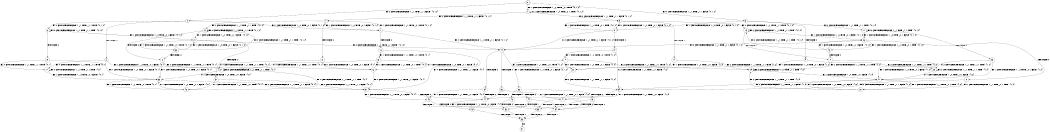 digraph BCG {
size = "7, 10.5";
center = TRUE;
node [shape = circle];
0 [peripheries = 2];
0 -> 1 [label = "EX !1 !ATOMIC_EXCH_BRANCH (1, +0, TRUE, +0, 1, TRUE) !{0, 1, 2}"];
0 -> 2 [label = "EX !2 !ATOMIC_EXCH_BRANCH (1, +1, TRUE, +1, 1, FALSE) !{0, 1, 2}"];
0 -> 3 [label = "EX !0 !ATOMIC_EXCH_BRANCH (1, +1, TRUE, +1, 1, FALSE) !{0, 1, 2}"];
1 -> 4 [label = "EX !2 !ATOMIC_EXCH_BRANCH (1, +1, TRUE, +1, 1, FALSE) !{0, 1, 2}"];
1 -> 5 [label = "EX !0 !ATOMIC_EXCH_BRANCH (1, +1, TRUE, +1, 1, FALSE) !{0, 1, 2}"];
1 -> 1 [label = "EX !1 !ATOMIC_EXCH_BRANCH (1, +0, TRUE, +0, 1, TRUE) !{0, 1, 2}"];
2 -> 6 [label = "TERMINATE !2"];
2 -> 7 [label = "EX !1 !ATOMIC_EXCH_BRANCH (1, +0, TRUE, +0, 1, FALSE) !{0, 1, 2}"];
2 -> 8 [label = "EX !0 !ATOMIC_EXCH_BRANCH (1, +1, TRUE, +1, 1, TRUE) !{0, 1, 2}"];
3 -> 9 [label = "TERMINATE !0"];
3 -> 10 [label = "EX !1 !ATOMIC_EXCH_BRANCH (1, +0, TRUE, +0, 1, FALSE) !{0, 1, 2}"];
3 -> 11 [label = "EX !2 !ATOMIC_EXCH_BRANCH (1, +1, TRUE, +1, 1, TRUE) !{0, 1, 2}"];
4 -> 12 [label = "TERMINATE !2"];
4 -> 13 [label = "EX !0 !ATOMIC_EXCH_BRANCH (1, +1, TRUE, +1, 1, TRUE) !{0, 1, 2}"];
4 -> 7 [label = "EX !1 !ATOMIC_EXCH_BRANCH (1, +0, TRUE, +0, 1, FALSE) !{0, 1, 2}"];
5 -> 14 [label = "TERMINATE !0"];
5 -> 15 [label = "EX !2 !ATOMIC_EXCH_BRANCH (1, +1, TRUE, +1, 1, TRUE) !{0, 1, 2}"];
5 -> 10 [label = "EX !1 !ATOMIC_EXCH_BRANCH (1, +0, TRUE, +0, 1, FALSE) !{0, 1, 2}"];
6 -> 16 [label = "EX !1 !ATOMIC_EXCH_BRANCH (1, +0, TRUE, +0, 1, FALSE) !{0, 1}"];
6 -> 17 [label = "EX !0 !ATOMIC_EXCH_BRANCH (1, +1, TRUE, +1, 1, TRUE) !{0, 1}"];
7 -> 18 [label = "TERMINATE !2"];
7 -> 19 [label = "EX !0 !ATOMIC_EXCH_BRANCH (1, +1, TRUE, +1, 1, FALSE) !{0, 1, 2}"];
7 -> 4 [label = "EX !1 !ATOMIC_EXCH_BRANCH (1, +1, TRUE, +0, 1, TRUE) !{0, 1, 2}"];
8 -> 20 [label = "TERMINATE !2"];
8 -> 21 [label = "EX !1 !ATOMIC_EXCH_BRANCH (1, +0, TRUE, +0, 1, FALSE) !{0, 1, 2}"];
8 -> 8 [label = "EX !0 !ATOMIC_EXCH_BRANCH (1, +1, TRUE, +1, 1, TRUE) !{0, 1, 2}"];
9 -> 22 [label = "EX !1 !ATOMIC_EXCH_BRANCH (1, +0, TRUE, +0, 1, FALSE) !{1, 2}"];
9 -> 23 [label = "EX !2 !ATOMIC_EXCH_BRANCH (1, +1, TRUE, +1, 1, TRUE) !{1, 2}"];
10 -> 24 [label = "TERMINATE !0"];
10 -> 19 [label = "EX !2 !ATOMIC_EXCH_BRANCH (1, +1, TRUE, +1, 1, FALSE) !{0, 1, 2}"];
10 -> 5 [label = "EX !1 !ATOMIC_EXCH_BRANCH (1, +1, TRUE, +0, 1, TRUE) !{0, 1, 2}"];
11 -> 25 [label = "TERMINATE !0"];
11 -> 26 [label = "EX !1 !ATOMIC_EXCH_BRANCH (1, +0, TRUE, +0, 1, FALSE) !{0, 1, 2}"];
11 -> 11 [label = "EX !2 !ATOMIC_EXCH_BRANCH (1, +1, TRUE, +1, 1, TRUE) !{0, 1, 2}"];
12 -> 27 [label = "EX !0 !ATOMIC_EXCH_BRANCH (1, +1, TRUE, +1, 1, TRUE) !{0, 1}"];
12 -> 16 [label = "EX !1 !ATOMIC_EXCH_BRANCH (1, +0, TRUE, +0, 1, FALSE) !{0, 1}"];
13 -> 28 [label = "TERMINATE !2"];
13 -> 21 [label = "EX !1 !ATOMIC_EXCH_BRANCH (1, +0, TRUE, +0, 1, FALSE) !{0, 1, 2}"];
13 -> 13 [label = "EX !0 !ATOMIC_EXCH_BRANCH (1, +1, TRUE, +1, 1, TRUE) !{0, 1, 2}"];
14 -> 29 [label = "EX !2 !ATOMIC_EXCH_BRANCH (1, +1, TRUE, +1, 1, TRUE) !{1, 2}"];
14 -> 22 [label = "EX !1 !ATOMIC_EXCH_BRANCH (1, +0, TRUE, +0, 1, FALSE) !{1, 2}"];
15 -> 30 [label = "TERMINATE !0"];
15 -> 15 [label = "EX !2 !ATOMIC_EXCH_BRANCH (1, +1, TRUE, +1, 1, TRUE) !{0, 1, 2}"];
15 -> 26 [label = "EX !1 !ATOMIC_EXCH_BRANCH (1, +0, TRUE, +0, 1, FALSE) !{0, 1, 2}"];
16 -> 31 [label = "EX !0 !ATOMIC_EXCH_BRANCH (1, +1, TRUE, +1, 1, FALSE) !{0, 1}"];
16 -> 32 [label = "EX !1 !ATOMIC_EXCH_BRANCH (1, +1, TRUE, +0, 1, TRUE) !{0, 1}"];
17 -> 33 [label = "EX !1 !ATOMIC_EXCH_BRANCH (1, +0, TRUE, +0, 1, FALSE) !{0, 1}"];
17 -> 17 [label = "EX !0 !ATOMIC_EXCH_BRANCH (1, +1, TRUE, +1, 1, TRUE) !{0, 1}"];
18 -> 31 [label = "EX !0 !ATOMIC_EXCH_BRANCH (1, +1, TRUE, +1, 1, FALSE) !{0, 1}"];
18 -> 32 [label = "EX !1 !ATOMIC_EXCH_BRANCH (1, +1, TRUE, +0, 1, TRUE) !{0, 1}"];
19 -> 34 [label = "TERMINATE !2"];
19 -> 35 [label = "TERMINATE !0"];
19 -> 36 [label = "EX !1 !ATOMIC_EXCH_BRANCH (1, +1, TRUE, +0, 1, FALSE) !{0, 1, 2}"];
20 -> 33 [label = "EX !1 !ATOMIC_EXCH_BRANCH (1, +0, TRUE, +0, 1, FALSE) !{0, 1}"];
20 -> 17 [label = "EX !0 !ATOMIC_EXCH_BRANCH (1, +1, TRUE, +1, 1, TRUE) !{0, 1}"];
21 -> 37 [label = "TERMINATE !2"];
21 -> 38 [label = "EX !1 !ATOMIC_EXCH_BRANCH (1, +1, TRUE, +0, 1, TRUE) !{0, 1, 2}"];
21 -> 19 [label = "EX !0 !ATOMIC_EXCH_BRANCH (1, +1, TRUE, +1, 1, FALSE) !{0, 1, 2}"];
22 -> 39 [label = "EX !2 !ATOMIC_EXCH_BRANCH (1, +1, TRUE, +1, 1, FALSE) !{1, 2}"];
22 -> 40 [label = "EX !1 !ATOMIC_EXCH_BRANCH (1, +1, TRUE, +0, 1, TRUE) !{1, 2}"];
23 -> 41 [label = "EX !1 !ATOMIC_EXCH_BRANCH (1, +0, TRUE, +0, 1, FALSE) !{1, 2}"];
23 -> 23 [label = "EX !2 !ATOMIC_EXCH_BRANCH (1, +1, TRUE, +1, 1, TRUE) !{1, 2}"];
24 -> 39 [label = "EX !2 !ATOMIC_EXCH_BRANCH (1, +1, TRUE, +1, 1, FALSE) !{1, 2}"];
24 -> 40 [label = "EX !1 !ATOMIC_EXCH_BRANCH (1, +1, TRUE, +0, 1, TRUE) !{1, 2}"];
25 -> 41 [label = "EX !1 !ATOMIC_EXCH_BRANCH (1, +0, TRUE, +0, 1, FALSE) !{1, 2}"];
25 -> 23 [label = "EX !2 !ATOMIC_EXCH_BRANCH (1, +1, TRUE, +1, 1, TRUE) !{1, 2}"];
26 -> 42 [label = "TERMINATE !0"];
26 -> 19 [label = "EX !2 !ATOMIC_EXCH_BRANCH (1, +1, TRUE, +1, 1, FALSE) !{0, 1, 2}"];
26 -> 43 [label = "EX !1 !ATOMIC_EXCH_BRANCH (1, +1, TRUE, +0, 1, TRUE) !{0, 1, 2}"];
27 -> 33 [label = "EX !1 !ATOMIC_EXCH_BRANCH (1, +0, TRUE, +0, 1, FALSE) !{0, 1}"];
27 -> 27 [label = "EX !0 !ATOMIC_EXCH_BRANCH (1, +1, TRUE, +1, 1, TRUE) !{0, 1}"];
28 -> 33 [label = "EX !1 !ATOMIC_EXCH_BRANCH (1, +0, TRUE, +0, 1, FALSE) !{0, 1}"];
28 -> 27 [label = "EX !0 !ATOMIC_EXCH_BRANCH (1, +1, TRUE, +1, 1, TRUE) !{0, 1}"];
29 -> 29 [label = "EX !2 !ATOMIC_EXCH_BRANCH (1, +1, TRUE, +1, 1, TRUE) !{1, 2}"];
29 -> 41 [label = "EX !1 !ATOMIC_EXCH_BRANCH (1, +0, TRUE, +0, 1, FALSE) !{1, 2}"];
30 -> 29 [label = "EX !2 !ATOMIC_EXCH_BRANCH (1, +1, TRUE, +1, 1, TRUE) !{1, 2}"];
30 -> 41 [label = "EX !1 !ATOMIC_EXCH_BRANCH (1, +0, TRUE, +0, 1, FALSE) !{1, 2}"];
31 -> 44 [label = "TERMINATE !0"];
31 -> 45 [label = "EX !1 !ATOMIC_EXCH_BRANCH (1, +1, TRUE, +0, 1, FALSE) !{0, 1}"];
32 -> 27 [label = "EX !0 !ATOMIC_EXCH_BRANCH (1, +1, TRUE, +1, 1, TRUE) !{0, 1}"];
32 -> 16 [label = "EX !1 !ATOMIC_EXCH_BRANCH (1, +0, TRUE, +0, 1, FALSE) !{0, 1}"];
33 -> 46 [label = "EX !1 !ATOMIC_EXCH_BRANCH (1, +1, TRUE, +0, 1, TRUE) !{0, 1}"];
33 -> 31 [label = "EX !0 !ATOMIC_EXCH_BRANCH (1, +1, TRUE, +1, 1, FALSE) !{0, 1}"];
34 -> 44 [label = "TERMINATE !0"];
34 -> 45 [label = "EX !1 !ATOMIC_EXCH_BRANCH (1, +1, TRUE, +0, 1, FALSE) !{0, 1}"];
35 -> 44 [label = "TERMINATE !2"];
35 -> 47 [label = "EX !1 !ATOMIC_EXCH_BRANCH (1, +1, TRUE, +0, 1, FALSE) !{1, 2}"];
36 -> 48 [label = "TERMINATE !1"];
36 -> 49 [label = "TERMINATE !2"];
36 -> 50 [label = "TERMINATE !0"];
37 -> 46 [label = "EX !1 !ATOMIC_EXCH_BRANCH (1, +1, TRUE, +0, 1, TRUE) !{0, 1}"];
37 -> 31 [label = "EX !0 !ATOMIC_EXCH_BRANCH (1, +1, TRUE, +1, 1, FALSE) !{0, 1}"];
38 -> 28 [label = "TERMINATE !2"];
38 -> 21 [label = "EX !1 !ATOMIC_EXCH_BRANCH (1, +0, TRUE, +0, 1, FALSE) !{0, 1, 2}"];
38 -> 13 [label = "EX !0 !ATOMIC_EXCH_BRANCH (1, +1, TRUE, +1, 1, TRUE) !{0, 1, 2}"];
39 -> 44 [label = "TERMINATE !2"];
39 -> 47 [label = "EX !1 !ATOMIC_EXCH_BRANCH (1, +1, TRUE, +0, 1, FALSE) !{1, 2}"];
40 -> 29 [label = "EX !2 !ATOMIC_EXCH_BRANCH (1, +1, TRUE, +1, 1, TRUE) !{1, 2}"];
40 -> 22 [label = "EX !1 !ATOMIC_EXCH_BRANCH (1, +0, TRUE, +0, 1, FALSE) !{1, 2}"];
41 -> 39 [label = "EX !2 !ATOMIC_EXCH_BRANCH (1, +1, TRUE, +1, 1, FALSE) !{1, 2}"];
41 -> 51 [label = "EX !1 !ATOMIC_EXCH_BRANCH (1, +1, TRUE, +0, 1, TRUE) !{1, 2}"];
42 -> 39 [label = "EX !2 !ATOMIC_EXCH_BRANCH (1, +1, TRUE, +1, 1, FALSE) !{1, 2}"];
42 -> 51 [label = "EX !1 !ATOMIC_EXCH_BRANCH (1, +1, TRUE, +0, 1, TRUE) !{1, 2}"];
43 -> 30 [label = "TERMINATE !0"];
43 -> 15 [label = "EX !2 !ATOMIC_EXCH_BRANCH (1, +1, TRUE, +1, 1, TRUE) !{0, 1, 2}"];
43 -> 26 [label = "EX !1 !ATOMIC_EXCH_BRANCH (1, +0, TRUE, +0, 1, FALSE) !{0, 1, 2}"];
44 -> 52 [label = "EX !1 !ATOMIC_EXCH_BRANCH (1, +1, TRUE, +0, 1, FALSE) !{1}"];
45 -> 53 [label = "TERMINATE !1"];
45 -> 54 [label = "TERMINATE !0"];
46 -> 33 [label = "EX !1 !ATOMIC_EXCH_BRANCH (1, +0, TRUE, +0, 1, FALSE) !{0, 1}"];
46 -> 27 [label = "EX !0 !ATOMIC_EXCH_BRANCH (1, +1, TRUE, +1, 1, TRUE) !{0, 1}"];
47 -> 55 [label = "TERMINATE !1"];
47 -> 54 [label = "TERMINATE !2"];
48 -> 53 [label = "TERMINATE !2"];
48 -> 55 [label = "TERMINATE !0"];
49 -> 53 [label = "TERMINATE !1"];
49 -> 54 [label = "TERMINATE !0"];
50 -> 55 [label = "TERMINATE !1"];
50 -> 54 [label = "TERMINATE !2"];
51 -> 29 [label = "EX !2 !ATOMIC_EXCH_BRANCH (1, +1, TRUE, +1, 1, TRUE) !{1, 2}"];
51 -> 41 [label = "EX !1 !ATOMIC_EXCH_BRANCH (1, +0, TRUE, +0, 1, FALSE) !{1, 2}"];
52 -> 56 [label = "TERMINATE !1"];
53 -> 56 [label = "TERMINATE !0"];
54 -> 56 [label = "TERMINATE !1"];
55 -> 56 [label = "TERMINATE !2"];
56 -> 57 [label = "exit"];
}
